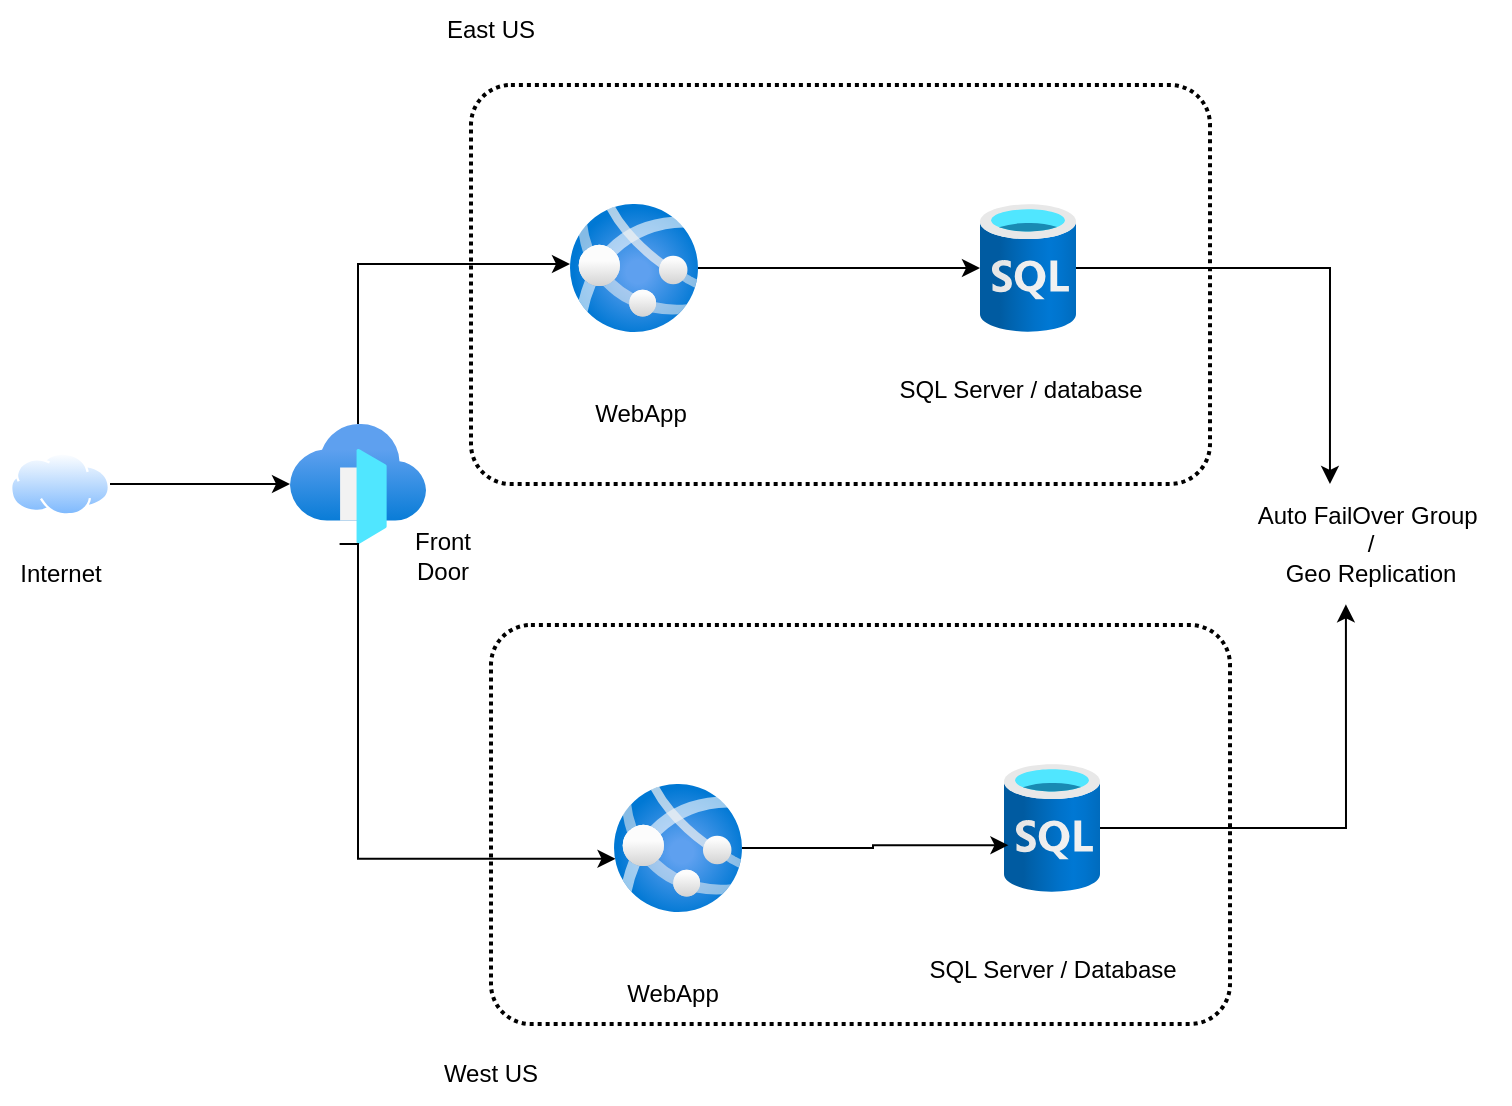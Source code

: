 <mxfile version="22.1.11" type="device">
  <diagram name="Page-1" id="M-ZQfgINscYGGPBVTpgo">
    <mxGraphModel dx="1262" dy="592" grid="1" gridSize="10" guides="1" tooltips="1" connect="1" arrows="1" fold="1" page="1" pageScale="1" pageWidth="850" pageHeight="1100" math="0" shadow="0">
      <root>
        <mxCell id="0" />
        <mxCell id="1" parent="0" />
        <mxCell id="ExK38CI0r4O9monESGi5-3" style="edgeStyle=orthogonalEdgeStyle;rounded=0;orthogonalLoop=1;jettySize=auto;html=1;" edge="1" parent="1" source="ExK38CI0r4O9monESGi5-1" target="ExK38CI0r4O9monESGi5-2">
          <mxGeometry relative="1" as="geometry" />
        </mxCell>
        <mxCell id="ExK38CI0r4O9monESGi5-1" value="" style="image;aspect=fixed;perimeter=ellipsePerimeter;html=1;align=center;shadow=0;dashed=0;spacingTop=3;image=img/lib/active_directory/internet_cloud.svg;" vertex="1" parent="1">
          <mxGeometry x="220" y="254.25" width="50" height="31.5" as="geometry" />
        </mxCell>
        <mxCell id="ExK38CI0r4O9monESGi5-18" style="edgeStyle=orthogonalEdgeStyle;rounded=0;orthogonalLoop=1;jettySize=auto;html=1;" edge="1" parent="1" source="ExK38CI0r4O9monESGi5-2" target="ExK38CI0r4O9monESGi5-10">
          <mxGeometry relative="1" as="geometry">
            <Array as="points">
              <mxPoint x="394" y="160" />
            </Array>
          </mxGeometry>
        </mxCell>
        <mxCell id="ExK38CI0r4O9monESGi5-2" value="" style="image;aspect=fixed;html=1;points=[];align=center;fontSize=12;image=img/lib/azure2/networking/Front_Doors.svg;" vertex="1" parent="1">
          <mxGeometry x="360" y="240" width="68" height="60" as="geometry" />
        </mxCell>
        <mxCell id="ExK38CI0r4O9monESGi5-4" value="Internet" style="text;html=1;align=center;verticalAlign=middle;resizable=0;points=[];autosize=1;strokeColor=none;fillColor=none;" vertex="1" parent="1">
          <mxGeometry x="215" y="300" width="60" height="30" as="geometry" />
        </mxCell>
        <mxCell id="ExK38CI0r4O9monESGi5-8" value="" style="image;aspect=fixed;html=1;points=[];align=center;fontSize=12;image=img/lib/azure2/databases/SQL_Database.svg;" vertex="1" parent="1">
          <mxGeometry x="705" y="130" width="48" height="64" as="geometry" />
        </mxCell>
        <mxCell id="ExK38CI0r4O9monESGi5-9" value="SQL Server / database" style="text;html=1;align=center;verticalAlign=middle;resizable=0;points=[];autosize=1;strokeColor=none;fillColor=none;" vertex="1" parent="1">
          <mxGeometry x="650" y="208" width="150" height="30" as="geometry" />
        </mxCell>
        <mxCell id="ExK38CI0r4O9monESGi5-12" style="edgeStyle=orthogonalEdgeStyle;rounded=0;orthogonalLoop=1;jettySize=auto;html=1;" edge="1" parent="1" source="ExK38CI0r4O9monESGi5-10" target="ExK38CI0r4O9monESGi5-8">
          <mxGeometry relative="1" as="geometry" />
        </mxCell>
        <mxCell id="ExK38CI0r4O9monESGi5-10" value="" style="image;aspect=fixed;html=1;points=[];align=center;fontSize=12;image=img/lib/azure2/app_services/App_Services.svg;" vertex="1" parent="1">
          <mxGeometry x="500" y="130" width="64" height="64" as="geometry" />
        </mxCell>
        <mxCell id="ExK38CI0r4O9monESGi5-11" value="WebApp" style="text;html=1;align=center;verticalAlign=middle;resizable=0;points=[];autosize=1;strokeColor=none;fillColor=none;" vertex="1" parent="1">
          <mxGeometry x="500" y="220" width="70" height="30" as="geometry" />
        </mxCell>
        <mxCell id="ExK38CI0r4O9monESGi5-19" style="edgeStyle=orthogonalEdgeStyle;rounded=0;orthogonalLoop=1;jettySize=auto;html=1;exitX=0.6;exitY=1.023;exitDx=0;exitDy=0;exitPerimeter=0;entryX=0.012;entryY=0.584;entryDx=0;entryDy=0;entryPerimeter=0;" edge="1" parent="1" target="ExK38CI0r4O9monESGi5-22">
          <mxGeometry relative="1" as="geometry">
            <mxPoint x="384.8" y="300" as="sourcePoint" />
            <Array as="points">
              <mxPoint x="394" y="300" />
              <mxPoint x="394" y="457" />
            </Array>
            <mxPoint x="480" y="440" as="targetPoint" />
          </mxGeometry>
        </mxCell>
        <mxCell id="ExK38CI0r4O9monESGi5-20" value="" style="image;aspect=fixed;html=1;points=[];align=center;fontSize=12;image=img/lib/azure2/databases/SQL_Database.svg;" vertex="1" parent="1">
          <mxGeometry x="717" y="410" width="48" height="64" as="geometry" />
        </mxCell>
        <mxCell id="ExK38CI0r4O9monESGi5-21" value="SQL Server / Database" style="text;html=1;align=center;verticalAlign=middle;resizable=0;points=[];autosize=1;strokeColor=none;fillColor=none;" vertex="1" parent="1">
          <mxGeometry x="666" y="498" width="150" height="30" as="geometry" />
        </mxCell>
        <mxCell id="ExK38CI0r4O9monESGi5-22" value="" style="image;aspect=fixed;html=1;points=[];align=center;fontSize=12;image=img/lib/azure2/app_services/App_Services.svg;" vertex="1" parent="1">
          <mxGeometry x="522" y="420" width="64" height="64" as="geometry" />
        </mxCell>
        <mxCell id="ExK38CI0r4O9monESGi5-23" value="WebApp" style="text;html=1;align=center;verticalAlign=middle;resizable=0;points=[];autosize=1;strokeColor=none;fillColor=none;" vertex="1" parent="1">
          <mxGeometry x="516" y="510" width="70" height="30" as="geometry" />
        </mxCell>
        <mxCell id="ExK38CI0r4O9monESGi5-24" style="edgeStyle=orthogonalEdgeStyle;rounded=0;orthogonalLoop=1;jettySize=auto;html=1;entryX=0.046;entryY=0.634;entryDx=0;entryDy=0;entryPerimeter=0;" edge="1" parent="1" source="ExK38CI0r4O9monESGi5-22" target="ExK38CI0r4O9monESGi5-20">
          <mxGeometry relative="1" as="geometry" />
        </mxCell>
        <mxCell id="ExK38CI0r4O9monESGi5-25" value="Auto FailOver Group&amp;nbsp;&lt;br&gt;/&lt;br&gt;Geo Replication" style="text;html=1;align=center;verticalAlign=middle;resizable=0;points=[];autosize=1;strokeColor=none;fillColor=none;" vertex="1" parent="1">
          <mxGeometry x="830" y="270" width="140" height="60" as="geometry" />
        </mxCell>
        <mxCell id="ExK38CI0r4O9monESGi5-26" style="edgeStyle=orthogonalEdgeStyle;rounded=0;orthogonalLoop=1;jettySize=auto;html=1;entryX=0.357;entryY=0;entryDx=0;entryDy=0;entryPerimeter=0;" edge="1" parent="1" source="ExK38CI0r4O9monESGi5-8" target="ExK38CI0r4O9monESGi5-25">
          <mxGeometry relative="1" as="geometry" />
        </mxCell>
        <mxCell id="ExK38CI0r4O9monESGi5-27" style="edgeStyle=orthogonalEdgeStyle;rounded=0;orthogonalLoop=1;jettySize=auto;html=1;entryX=0.414;entryY=1.003;entryDx=0;entryDy=0;entryPerimeter=0;" edge="1" parent="1" source="ExK38CI0r4O9monESGi5-20" target="ExK38CI0r4O9monESGi5-25">
          <mxGeometry relative="1" as="geometry" />
        </mxCell>
        <mxCell id="ExK38CI0r4O9monESGi5-28" value="" style="rounded=1;arcSize=10;dashed=1;fillColor=none;gradientColor=none;dashPattern=1 1;strokeWidth=2;" vertex="1" parent="1">
          <mxGeometry x="450.5" y="70.5" width="369.5" height="199.5" as="geometry" />
        </mxCell>
        <mxCell id="ExK38CI0r4O9monESGi5-29" value="" style="rounded=1;arcSize=10;dashed=1;fillColor=none;gradientColor=none;dashPattern=1 1;strokeWidth=2;" vertex="1" parent="1">
          <mxGeometry x="460.5" y="340.5" width="369.5" height="199.5" as="geometry" />
        </mxCell>
        <mxCell id="ExK38CI0r4O9monESGi5-30" value="Front&lt;br&gt;Door" style="text;html=1;align=center;verticalAlign=middle;resizable=0;points=[];autosize=1;strokeColor=none;fillColor=none;" vertex="1" parent="1">
          <mxGeometry x="410.5" y="285.75" width="50" height="40" as="geometry" />
        </mxCell>
        <mxCell id="ExK38CI0r4O9monESGi5-31" value="East US" style="text;html=1;align=center;verticalAlign=middle;resizable=0;points=[];autosize=1;strokeColor=none;fillColor=none;" vertex="1" parent="1">
          <mxGeometry x="425" y="28" width="70" height="30" as="geometry" />
        </mxCell>
        <mxCell id="ExK38CI0r4O9monESGi5-32" value="West US" style="text;html=1;align=center;verticalAlign=middle;resizable=0;points=[];autosize=1;strokeColor=none;fillColor=none;" vertex="1" parent="1">
          <mxGeometry x="425" y="550" width="70" height="30" as="geometry" />
        </mxCell>
      </root>
    </mxGraphModel>
  </diagram>
</mxfile>
